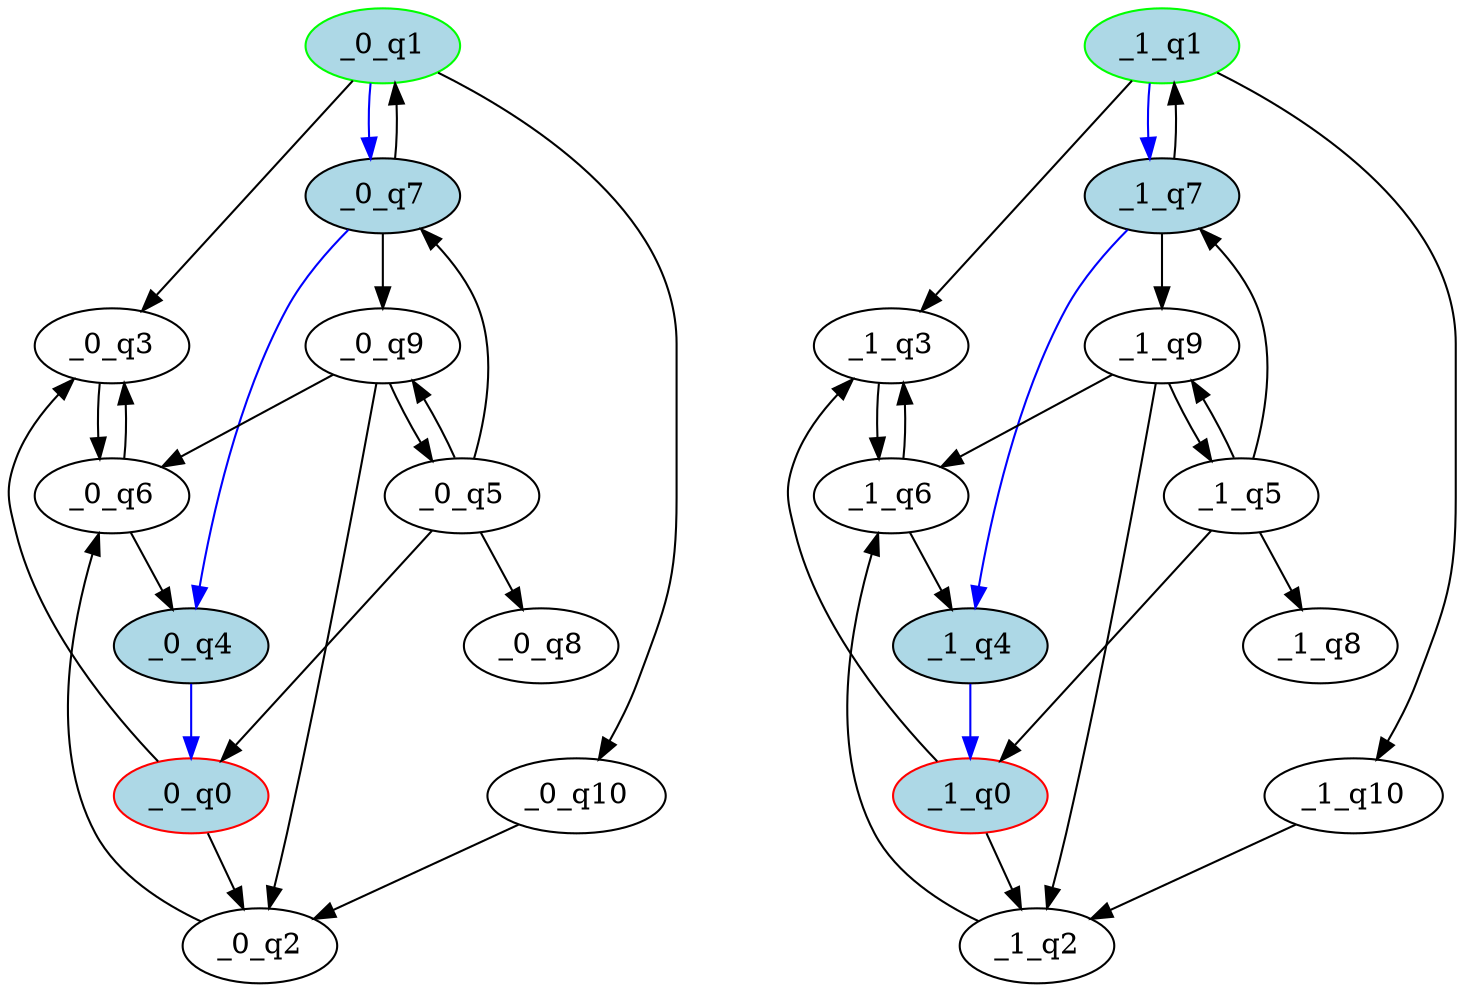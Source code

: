 digraph Sol_Length3{
_0_q1 [initial=1,color=green][style=filled,fillcolor=lightblue];
_0_q0 [final=1,color=red][style=filled,fillcolor=lightblue];
_0_q2 ;
_0_q3 ;
_0_q7 [style=filled,fillcolor=lightblue];
_0_q10 ;
_0_q6 ;
_0_q4 [style=filled,fillcolor=lightblue];
_0_q5 ;
_0_q8 ;
_0_q9 ;
_0_q1 -> _0_q3 ;
_0_q1 -> _0_q7 [color=blue];
_0_q1 -> _0_q10 ;
_0_q0 -> _0_q2 ;
_0_q0 -> _0_q3 ;
_0_q2 -> _0_q6 ;
_0_q3 -> _0_q6 ;
_0_q7 -> _0_q1 ;
_0_q7 -> _0_q4 [color=blue];
_0_q7 -> _0_q9 ;
_0_q10 -> _0_q2 ;
_0_q6 -> _0_q3 ;
_0_q6 -> _0_q4 ;
_0_q4 -> _0_q0 [color=blue];
_0_q5 -> _0_q0 ;
_0_q5 -> _0_q7 ;
_0_q5 -> _0_q8 ;
_0_q5 -> _0_q9 ;
_0_q9 -> _0_q2 ;
_0_q9 -> _0_q6 ;
_0_q9 -> _0_q5 ;
_1_q1 [initial=1,color=green][style=filled,fillcolor=lightblue];
_1_q0 [final=1,color=red][style=filled,fillcolor=lightblue];
_1_q2 ;
_1_q3 ;
_1_q7 [style=filled,fillcolor=lightblue];
_1_q10 ;
_1_q6 ;
_1_q4 [style=filled,fillcolor=lightblue];
_1_q5 ;
_1_q8 ;
_1_q9 ;
_1_q1 -> _1_q3 ;
_1_q1 -> _1_q7 [color=blue];
_1_q1 -> _1_q10 ;
_1_q0 -> _1_q2 ;
_1_q0 -> _1_q3 ;
_1_q2 -> _1_q6 ;
_1_q3 -> _1_q6 ;
_1_q7 -> _1_q1 ;
_1_q7 -> _1_q4 [color=blue];
_1_q7 -> _1_q9 ;
_1_q10 -> _1_q2 ;
_1_q6 -> _1_q3 ;
_1_q6 -> _1_q4 ;
_1_q4 -> _1_q0 [color=blue];
_1_q5 -> _1_q0 ;
_1_q5 -> _1_q7 ;
_1_q5 -> _1_q8 ;
_1_q5 -> _1_q9 ;
_1_q9 -> _1_q2 ;
_1_q9 -> _1_q6 ;
_1_q9 -> _1_q5 ;
}
